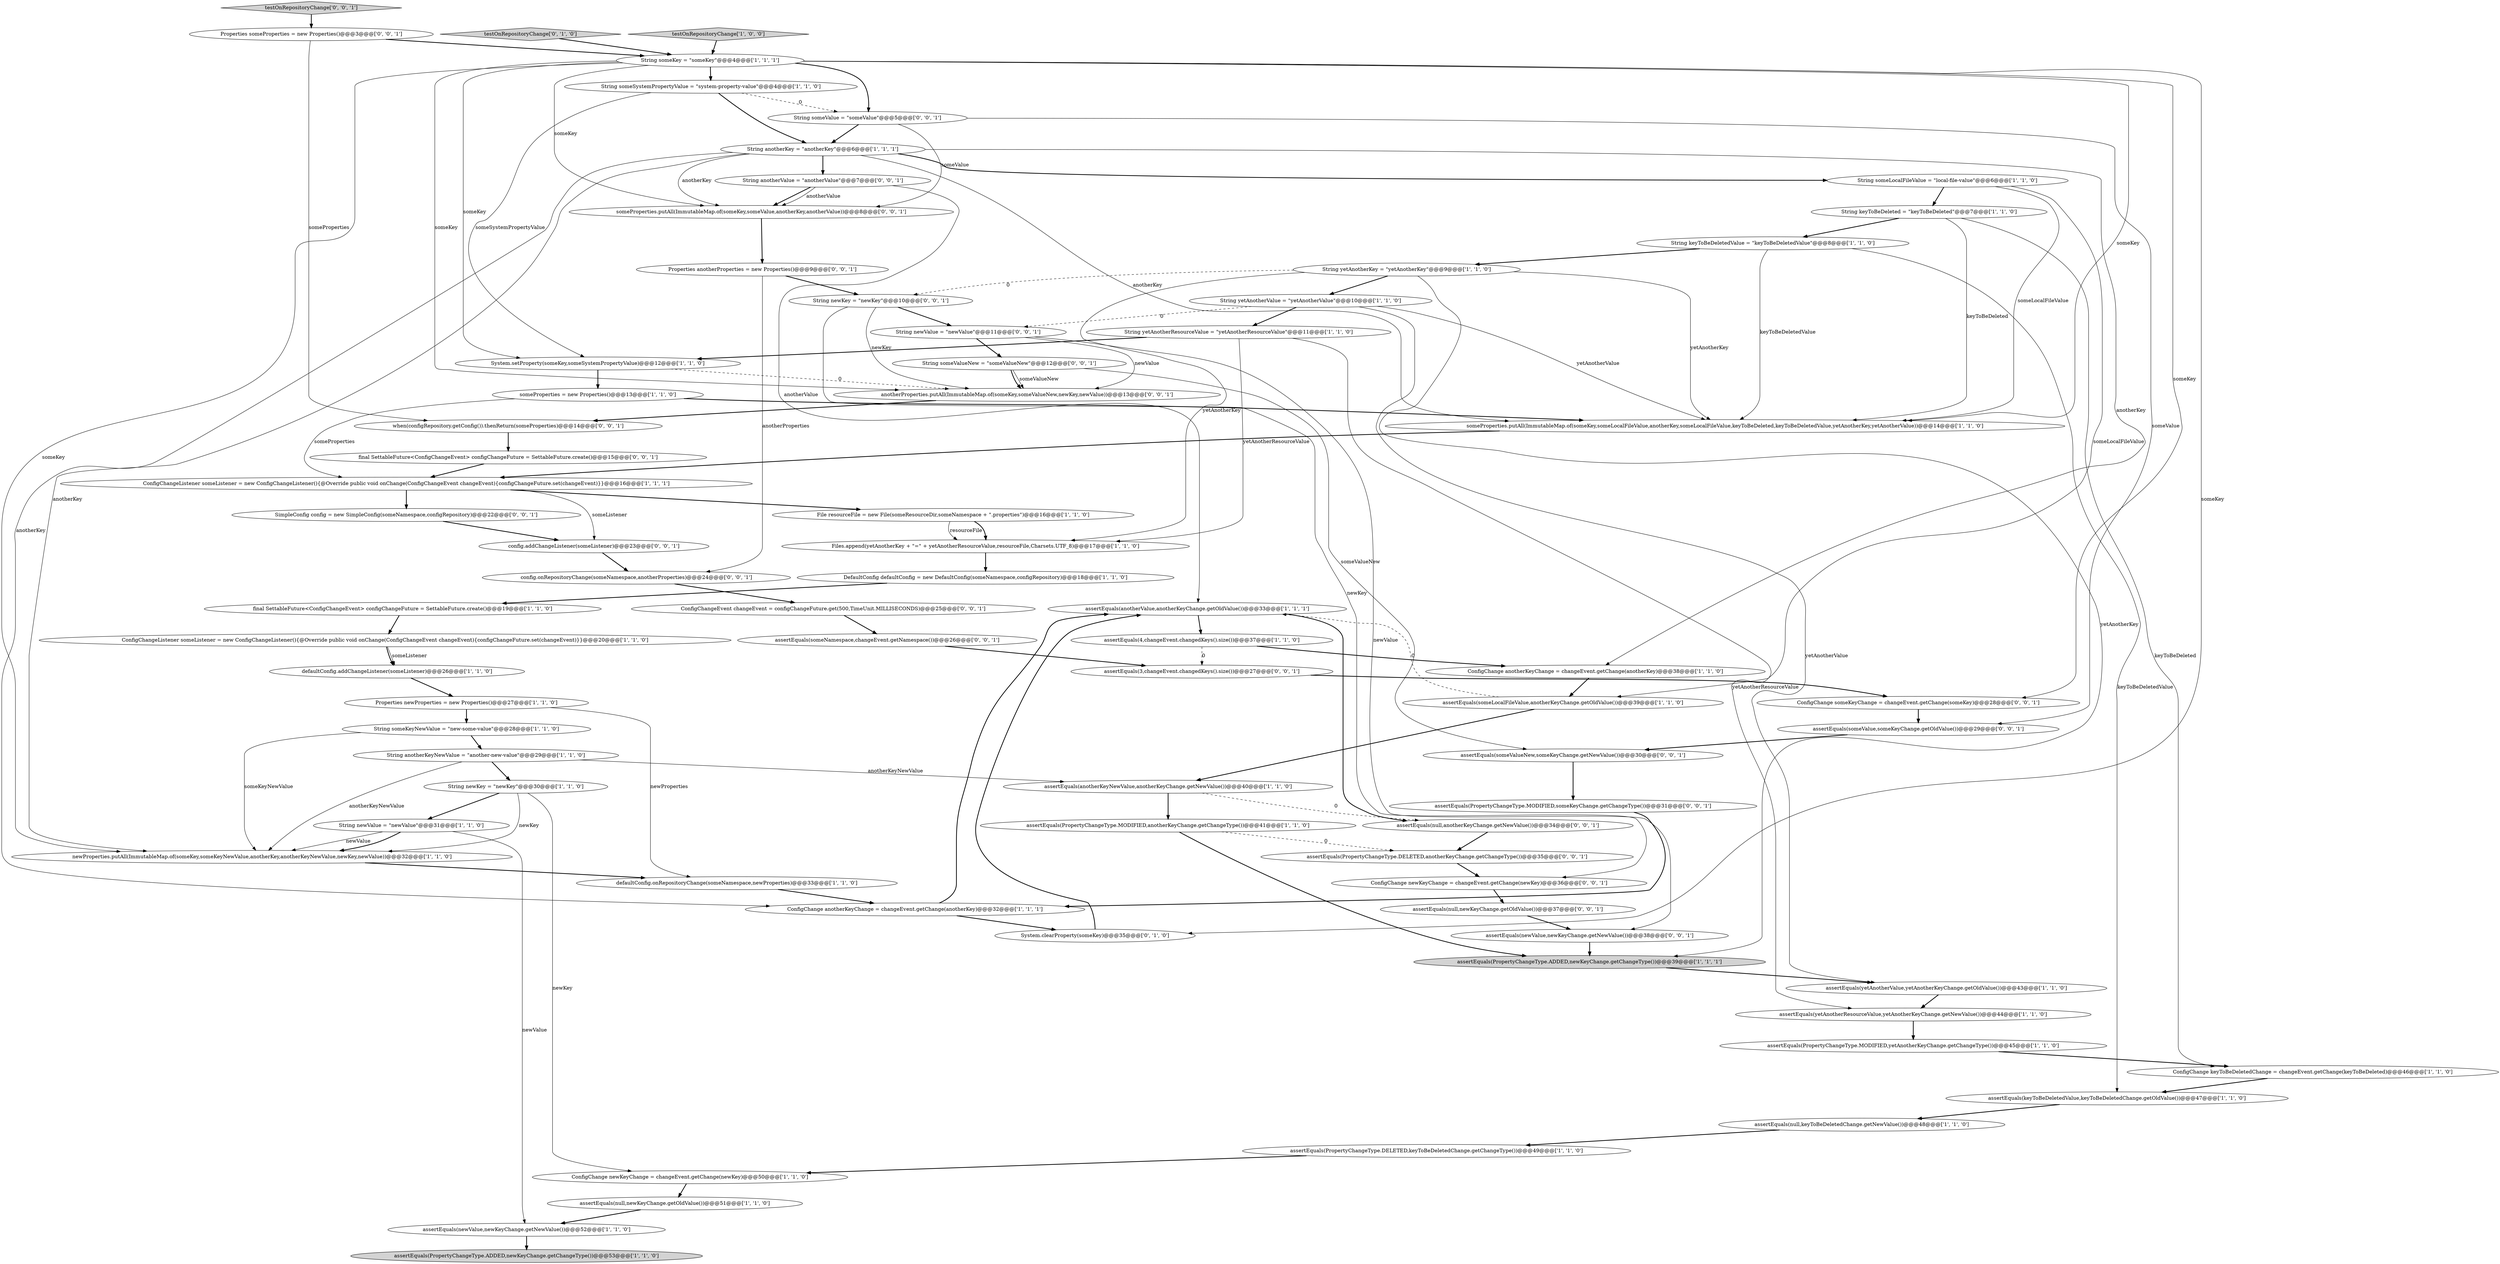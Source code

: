 digraph {
40 [style = filled, label = "assertEquals(anotherValue,anotherKeyChange.getOldValue())@@@33@@@['1', '1', '1']", fillcolor = white, shape = ellipse image = "AAA0AAABBB1BBB"];
42 [style = filled, label = "assertEquals(null,keyToBeDeletedChange.getNewValue())@@@48@@@['1', '1', '0']", fillcolor = white, shape = ellipse image = "AAA0AAABBB1BBB"];
54 [style = filled, label = "config.addChangeListener(someListener)@@@23@@@['0', '0', '1']", fillcolor = white, shape = ellipse image = "AAA0AAABBB3BBB"];
71 [style = filled, label = "assertEquals(someValue,someKeyChange.getOldValue())@@@29@@@['0', '0', '1']", fillcolor = white, shape = ellipse image = "AAA0AAABBB3BBB"];
58 [style = filled, label = "someProperties.putAll(ImmutableMap.of(someKey,someValue,anotherKey,anotherValue))@@@8@@@['0', '0', '1']", fillcolor = white, shape = ellipse image = "AAA0AAABBB3BBB"];
18 [style = filled, label = "final SettableFuture<ConfigChangeEvent> configChangeFuture = SettableFuture.create()@@@19@@@['1', '1', '0']", fillcolor = white, shape = ellipse image = "AAA0AAABBB1BBB"];
57 [style = filled, label = "String newKey = \"newKey\"@@@10@@@['0', '0', '1']", fillcolor = white, shape = ellipse image = "AAA0AAABBB3BBB"];
10 [style = filled, label = "defaultConfig.onRepositoryChange(someNamespace,newProperties)@@@33@@@['1', '1', '0']", fillcolor = white, shape = ellipse image = "AAA0AAABBB1BBB"];
45 [style = filled, label = "assertEquals(anotherKeyNewValue,anotherKeyChange.getNewValue())@@@40@@@['1', '1', '0']", fillcolor = white, shape = ellipse image = "AAA0AAABBB1BBB"];
66 [style = filled, label = "assertEquals(someNamespace,changeEvent.getNamespace())@@@26@@@['0', '0', '1']", fillcolor = white, shape = ellipse image = "AAA0AAABBB3BBB"];
67 [style = filled, label = "assertEquals(PropertyChangeType.MODIFIED,someKeyChange.getChangeType())@@@31@@@['0', '0', '1']", fillcolor = white, shape = ellipse image = "AAA0AAABBB3BBB"];
19 [style = filled, label = "assertEquals(4,changeEvent.changedKeys().size())@@@37@@@['1', '1', '0']", fillcolor = white, shape = ellipse image = "AAA0AAABBB1BBB"];
12 [style = filled, label = "String someKeyNewValue = \"new-some-value\"@@@28@@@['1', '1', '0']", fillcolor = white, shape = ellipse image = "AAA0AAABBB1BBB"];
2 [style = filled, label = "DefaultConfig defaultConfig = new DefaultConfig(someNamespace,configRepository)@@@18@@@['1', '1', '0']", fillcolor = white, shape = ellipse image = "AAA0AAABBB1BBB"];
7 [style = filled, label = "Files.append(yetAnotherKey + \"=\" + yetAnotherResourceValue,resourceFile,Charsets.UTF_8)@@@17@@@['1', '1', '0']", fillcolor = white, shape = ellipse image = "AAA0AAABBB1BBB"];
28 [style = filled, label = "Properties newProperties = new Properties()@@@27@@@['1', '1', '0']", fillcolor = white, shape = ellipse image = "AAA0AAABBB1BBB"];
17 [style = filled, label = "String yetAnotherResourceValue = \"yetAnotherResourceValue\"@@@11@@@['1', '1', '0']", fillcolor = white, shape = ellipse image = "AAA0AAABBB1BBB"];
26 [style = filled, label = "String yetAnotherKey = \"yetAnotherKey\"@@@9@@@['1', '1', '0']", fillcolor = white, shape = ellipse image = "AAA0AAABBB1BBB"];
29 [style = filled, label = "ConfigChangeListener someListener = new ConfigChangeListener(){@Override public void onChange(ConfigChangeEvent changeEvent){configChangeFuture.set(changeEvent)}}@@@20@@@['1', '1', '0']", fillcolor = white, shape = ellipse image = "AAA0AAABBB1BBB"];
4 [style = filled, label = "String anotherKeyNewValue = \"another-new-value\"@@@29@@@['1', '1', '0']", fillcolor = white, shape = ellipse image = "AAA0AAABBB1BBB"];
53 [style = filled, label = "String someValue = \"someValue\"@@@5@@@['0', '0', '1']", fillcolor = white, shape = ellipse image = "AAA0AAABBB3BBB"];
11 [style = filled, label = "assertEquals(null,newKeyChange.getOldValue())@@@51@@@['1', '1', '0']", fillcolor = white, shape = ellipse image = "AAA0AAABBB1BBB"];
27 [style = filled, label = "defaultConfig.addChangeListener(someListener)@@@26@@@['1', '1', '0']", fillcolor = white, shape = ellipse image = "AAA0AAABBB1BBB"];
5 [style = filled, label = "assertEquals(PropertyChangeType.DELETED,keyToBeDeletedChange.getChangeType())@@@49@@@['1', '1', '0']", fillcolor = white, shape = ellipse image = "AAA0AAABBB1BBB"];
21 [style = filled, label = "String yetAnotherValue = \"yetAnotherValue\"@@@10@@@['1', '1', '0']", fillcolor = white, shape = ellipse image = "AAA0AAABBB1BBB"];
44 [style = filled, label = "assertEquals(someLocalFileValue,anotherKeyChange.getOldValue())@@@39@@@['1', '1', '0']", fillcolor = white, shape = ellipse image = "AAA0AAABBB1BBB"];
9 [style = filled, label = "someProperties.putAll(ImmutableMap.of(someKey,someLocalFileValue,anotherKey,someLocalFileValue,keyToBeDeleted,keyToBeDeletedValue,yetAnotherKey,yetAnotherValue))@@@14@@@['1', '1', '0']", fillcolor = white, shape = ellipse image = "AAA0AAABBB1BBB"];
62 [style = filled, label = "testOnRepositoryChange['0', '0', '1']", fillcolor = lightgray, shape = diamond image = "AAA0AAABBB3BBB"];
35 [style = filled, label = "assertEquals(PropertyChangeType.ADDED,newKeyChange.getChangeType())@@@53@@@['1', '1', '0']", fillcolor = lightgray, shape = ellipse image = "AAA0AAABBB1BBB"];
68 [style = filled, label = "ConfigChangeEvent changeEvent = configChangeFuture.get(500,TimeUnit.MILLISECONDS)@@@25@@@['0', '0', '1']", fillcolor = white, shape = ellipse image = "AAA0AAABBB3BBB"];
13 [style = filled, label = "System.setProperty(someKey,someSystemPropertyValue)@@@12@@@['1', '1', '0']", fillcolor = white, shape = ellipse image = "AAA0AAABBB1BBB"];
50 [style = filled, label = "String newValue = \"newValue\"@@@11@@@['0', '0', '1']", fillcolor = white, shape = ellipse image = "AAA0AAABBB3BBB"];
0 [style = filled, label = "assertEquals(newValue,newKeyChange.getNewValue())@@@52@@@['1', '1', '0']", fillcolor = white, shape = ellipse image = "AAA0AAABBB1BBB"];
69 [style = filled, label = "Properties someProperties = new Properties()@@@3@@@['0', '0', '1']", fillcolor = white, shape = ellipse image = "AAA0AAABBB3BBB"];
14 [style = filled, label = "ConfigChange keyToBeDeletedChange = changeEvent.getChange(keyToBeDeleted)@@@46@@@['1', '1', '0']", fillcolor = white, shape = ellipse image = "AAA0AAABBB1BBB"];
20 [style = filled, label = "assertEquals(yetAnotherValue,yetAnotherKeyChange.getOldValue())@@@43@@@['1', '1', '0']", fillcolor = white, shape = ellipse image = "AAA0AAABBB1BBB"];
34 [style = filled, label = "String someLocalFileValue = \"local-file-value\"@@@6@@@['1', '1', '0']", fillcolor = white, shape = ellipse image = "AAA0AAABBB1BBB"];
16 [style = filled, label = "ConfigChangeListener someListener = new ConfigChangeListener(){@Override public void onChange(ConfigChangeEvent changeEvent){configChangeFuture.set(changeEvent)}}@@@16@@@['1', '1', '1']", fillcolor = white, shape = ellipse image = "AAA0AAABBB1BBB"];
23 [style = filled, label = "ConfigChange anotherKeyChange = changeEvent.getChange(anotherKey)@@@38@@@['1', '1', '0']", fillcolor = white, shape = ellipse image = "AAA0AAABBB1BBB"];
60 [style = filled, label = "assertEquals(PropertyChangeType.DELETED,anotherKeyChange.getChangeType())@@@35@@@['0', '0', '1']", fillcolor = white, shape = ellipse image = "AAA0AAABBB3BBB"];
31 [style = filled, label = "String anotherKey = \"anotherKey\"@@@6@@@['1', '1', '1']", fillcolor = white, shape = ellipse image = "AAA0AAABBB1BBB"];
24 [style = filled, label = "assertEquals(PropertyChangeType.MODIFIED,yetAnotherKeyChange.getChangeType())@@@45@@@['1', '1', '0']", fillcolor = white, shape = ellipse image = "AAA0AAABBB1BBB"];
38 [style = filled, label = "File resourceFile = new File(someResourceDir,someNamespace + \".properties\")@@@16@@@['1', '1', '0']", fillcolor = white, shape = ellipse image = "AAA0AAABBB1BBB"];
64 [style = filled, label = "config.onRepositoryChange(someNamespace,anotherProperties)@@@24@@@['0', '0', '1']", fillcolor = white, shape = ellipse image = "AAA0AAABBB3BBB"];
22 [style = filled, label = "someProperties = new Properties()@@@13@@@['1', '1', '0']", fillcolor = white, shape = ellipse image = "AAA0AAABBB1BBB"];
70 [style = filled, label = "ConfigChange newKeyChange = changeEvent.getChange(newKey)@@@36@@@['0', '0', '1']", fillcolor = white, shape = ellipse image = "AAA0AAABBB3BBB"];
30 [style = filled, label = "String keyToBeDeletedValue = \"keyToBeDeletedValue\"@@@8@@@['1', '1', '0']", fillcolor = white, shape = ellipse image = "AAA0AAABBB1BBB"];
37 [style = filled, label = "ConfigChange anotherKeyChange = changeEvent.getChange(anotherKey)@@@32@@@['1', '1', '1']", fillcolor = white, shape = ellipse image = "AAA0AAABBB1BBB"];
6 [style = filled, label = "String someSystemPropertyValue = \"system-property-value\"@@@4@@@['1', '1', '0']", fillcolor = white, shape = ellipse image = "AAA0AAABBB1BBB"];
51 [style = filled, label = "assertEquals(someValueNew,someKeyChange.getNewValue())@@@30@@@['0', '0', '1']", fillcolor = white, shape = ellipse image = "AAA0AAABBB3BBB"];
61 [style = filled, label = "final SettableFuture<ConfigChangeEvent> configChangeFuture = SettableFuture.create()@@@15@@@['0', '0', '1']", fillcolor = white, shape = ellipse image = "AAA0AAABBB3BBB"];
25 [style = filled, label = "String keyToBeDeleted = \"keyToBeDeleted\"@@@7@@@['1', '1', '0']", fillcolor = white, shape = ellipse image = "AAA0AAABBB1BBB"];
41 [style = filled, label = "String someKey = \"someKey\"@@@4@@@['1', '1', '1']", fillcolor = white, shape = ellipse image = "AAA0AAABBB1BBB"];
33 [style = filled, label = "assertEquals(PropertyChangeType.MODIFIED,anotherKeyChange.getChangeType())@@@41@@@['1', '1', '0']", fillcolor = white, shape = ellipse image = "AAA0AAABBB1BBB"];
55 [style = filled, label = "assertEquals(null,newKeyChange.getOldValue())@@@37@@@['0', '0', '1']", fillcolor = white, shape = ellipse image = "AAA0AAABBB3BBB"];
56 [style = filled, label = "String someValueNew = \"someValueNew\"@@@12@@@['0', '0', '1']", fillcolor = white, shape = ellipse image = "AAA0AAABBB3BBB"];
15 [style = filled, label = "assertEquals(yetAnotherResourceValue,yetAnotherKeyChange.getNewValue())@@@44@@@['1', '1', '0']", fillcolor = white, shape = ellipse image = "AAA0AAABBB1BBB"];
48 [style = filled, label = "ConfigChange someKeyChange = changeEvent.getChange(someKey)@@@28@@@['0', '0', '1']", fillcolor = white, shape = ellipse image = "AAA0AAABBB3BBB"];
8 [style = filled, label = "String newKey = \"newKey\"@@@30@@@['1', '1', '0']", fillcolor = white, shape = ellipse image = "AAA0AAABBB1BBB"];
65 [style = filled, label = "String anotherValue = \"anotherValue\"@@@7@@@['0', '0', '1']", fillcolor = white, shape = ellipse image = "AAA0AAABBB3BBB"];
46 [style = filled, label = "testOnRepositoryChange['0', '1', '0']", fillcolor = lightgray, shape = diamond image = "AAA0AAABBB2BBB"];
59 [style = filled, label = "anotherProperties.putAll(ImmutableMap.of(someKey,someValueNew,newKey,newValue))@@@13@@@['0', '0', '1']", fillcolor = white, shape = ellipse image = "AAA0AAABBB3BBB"];
73 [style = filled, label = "SimpleConfig config = new SimpleConfig(someNamespace,configRepository)@@@22@@@['0', '0', '1']", fillcolor = white, shape = ellipse image = "AAA0AAABBB3BBB"];
39 [style = filled, label = "assertEquals(PropertyChangeType.ADDED,newKeyChange.getChangeType())@@@39@@@['1', '1', '1']", fillcolor = lightgray, shape = ellipse image = "AAA0AAABBB1BBB"];
3 [style = filled, label = "testOnRepositoryChange['1', '0', '0']", fillcolor = lightgray, shape = diamond image = "AAA0AAABBB1BBB"];
36 [style = filled, label = "String newValue = \"newValue\"@@@31@@@['1', '1', '0']", fillcolor = white, shape = ellipse image = "AAA0AAABBB1BBB"];
49 [style = filled, label = "assertEquals(3,changeEvent.changedKeys().size())@@@27@@@['0', '0', '1']", fillcolor = white, shape = ellipse image = "AAA0AAABBB3BBB"];
32 [style = filled, label = "assertEquals(keyToBeDeletedValue,keyToBeDeletedChange.getOldValue())@@@47@@@['1', '1', '0']", fillcolor = white, shape = ellipse image = "AAA0AAABBB1BBB"];
72 [style = filled, label = "Properties anotherProperties = new Properties()@@@9@@@['0', '0', '1']", fillcolor = white, shape = ellipse image = "AAA0AAABBB3BBB"];
47 [style = filled, label = "System.clearProperty(someKey)@@@35@@@['0', '1', '0']", fillcolor = white, shape = ellipse image = "AAA1AAABBB2BBB"];
74 [style = filled, label = "assertEquals(newValue,newKeyChange.getNewValue())@@@38@@@['0', '0', '1']", fillcolor = white, shape = ellipse image = "AAA0AAABBB3BBB"];
63 [style = filled, label = "when(configRepository.getConfig()).thenReturn(someProperties)@@@14@@@['0', '0', '1']", fillcolor = white, shape = ellipse image = "AAA0AAABBB3BBB"];
1 [style = filled, label = "newProperties.putAll(ImmutableMap.of(someKey,someKeyNewValue,anotherKey,anotherKeyNewValue,newKey,newValue))@@@32@@@['1', '1', '0']", fillcolor = white, shape = ellipse image = "AAA0AAABBB1BBB"];
52 [style = filled, label = "assertEquals(null,anotherKeyChange.getNewValue())@@@34@@@['0', '0', '1']", fillcolor = white, shape = ellipse image = "AAA0AAABBB3BBB"];
43 [style = filled, label = "ConfigChange newKeyChange = changeEvent.getChange(newKey)@@@50@@@['1', '1', '0']", fillcolor = white, shape = ellipse image = "AAA0AAABBB1BBB"];
38->7 [style = solid, label="resourceFile"];
26->57 [style = dashed, label="0"];
34->44 [style = solid, label="someLocalFileValue"];
21->9 [style = solid, label="yetAnotherValue"];
43->11 [style = bold, label=""];
45->33 [style = bold, label=""];
14->32 [style = bold, label=""];
41->48 [style = solid, label="someKey"];
72->64 [style = solid, label="anotherProperties"];
71->51 [style = bold, label=""];
4->8 [style = bold, label=""];
12->1 [style = solid, label="someKeyNewValue"];
19->23 [style = bold, label=""];
36->1 [style = solid, label="newValue"];
16->38 [style = bold, label=""];
31->58 [style = solid, label="anotherKey"];
53->31 [style = bold, label=""];
65->58 [style = bold, label=""];
58->72 [style = bold, label=""];
41->53 [style = bold, label=""];
36->0 [style = solid, label="newValue"];
16->73 [style = bold, label=""];
68->66 [style = bold, label=""];
44->40 [style = dashed, label="0"];
17->13 [style = bold, label=""];
72->57 [style = bold, label=""];
6->13 [style = solid, label="someSystemPropertyValue"];
70->55 [style = bold, label=""];
28->10 [style = solid, label="newProperties"];
29->27 [style = solid, label="someListener"];
54->64 [style = bold, label=""];
34->25 [style = bold, label=""];
24->14 [style = bold, label=""];
31->37 [style = solid, label="anotherKey"];
57->59 [style = solid, label="newKey"];
31->34 [style = bold, label=""];
69->63 [style = solid, label="someProperties"];
21->20 [style = solid, label="yetAnotherValue"];
30->26 [style = bold, label=""];
10->37 [style = bold, label=""];
26->21 [style = bold, label=""];
65->40 [style = solid, label="anotherValue"];
1->10 [style = bold, label=""];
27->28 [style = bold, label=""];
63->61 [style = bold, label=""];
73->54 [style = bold, label=""];
40->52 [style = bold, label=""];
25->14 [style = solid, label="keyToBeDeleted"];
65->58 [style = solid, label="anotherValue"];
9->16 [style = bold, label=""];
64->68 [style = bold, label=""];
20->15 [style = bold, label=""];
56->59 [style = solid, label="someValueNew"];
22->16 [style = solid, label="someProperties"];
5->43 [style = bold, label=""];
48->71 [style = bold, label=""];
30->32 [style = solid, label="keyToBeDeletedValue"];
16->54 [style = solid, label="someListener"];
17->15 [style = solid, label="yetAnotherResourceValue"];
22->9 [style = bold, label=""];
42->5 [style = bold, label=""];
47->40 [style = bold, label=""];
34->9 [style = solid, label="someLocalFileValue"];
37->40 [style = bold, label=""];
38->7 [style = bold, label=""];
6->53 [style = dashed, label="0"];
51->67 [style = bold, label=""];
26->7 [style = solid, label="yetAnotherKey"];
46->41 [style = bold, label=""];
45->52 [style = dashed, label="0"];
61->16 [style = bold, label=""];
31->9 [style = solid, label="anotherKey"];
18->29 [style = bold, label=""];
57->50 [style = bold, label=""];
7->2 [style = bold, label=""];
29->27 [style = bold, label=""];
33->60 [style = dashed, label="0"];
8->36 [style = bold, label=""];
19->49 [style = dashed, label="0"];
41->9 [style = solid, label="someKey"];
41->13 [style = solid, label="someKey"];
50->74 [style = solid, label="newValue"];
11->0 [style = bold, label=""];
12->4 [style = bold, label=""];
56->51 [style = solid, label="someValueNew"];
15->24 [style = bold, label=""];
66->49 [style = bold, label=""];
53->71 [style = solid, label="someValue"];
26->9 [style = solid, label="yetAnotherKey"];
69->41 [style = bold, label=""];
32->42 [style = bold, label=""];
6->31 [style = bold, label=""];
67->37 [style = bold, label=""];
31->23 [style = solid, label="anotherKey"];
13->59 [style = dashed, label="0"];
4->1 [style = solid, label="anotherKeyNewValue"];
30->9 [style = solid, label="keyToBeDeletedValue"];
60->70 [style = bold, label=""];
49->48 [style = bold, label=""];
37->47 [style = bold, label=""];
55->74 [style = bold, label=""];
41->58 [style = solid, label="someKey"];
21->50 [style = dashed, label="0"];
8->43 [style = solid, label="newKey"];
23->44 [style = bold, label=""];
50->56 [style = bold, label=""];
41->47 [style = solid, label="someKey"];
53->58 [style = solid, label="someValue"];
28->12 [style = bold, label=""];
50->59 [style = solid, label="newValue"];
0->35 [style = bold, label=""];
41->6 [style = bold, label=""];
4->45 [style = solid, label="anotherKeyNewValue"];
41->1 [style = solid, label="someKey"];
39->20 [style = bold, label=""];
31->65 [style = bold, label=""];
62->69 [style = bold, label=""];
13->22 [style = bold, label=""];
21->17 [style = bold, label=""];
44->45 [style = bold, label=""];
41->59 [style = solid, label="someKey"];
59->63 [style = bold, label=""];
31->1 [style = solid, label="anotherKey"];
8->1 [style = solid, label="newKey"];
2->18 [style = bold, label=""];
74->39 [style = bold, label=""];
57->70 [style = solid, label="newKey"];
33->39 [style = bold, label=""];
17->7 [style = solid, label="yetAnotherResourceValue"];
56->59 [style = bold, label=""];
52->60 [style = bold, label=""];
36->1 [style = bold, label=""];
3->41 [style = bold, label=""];
40->19 [style = bold, label=""];
26->39 [style = solid, label="yetAnotherKey"];
25->30 [style = bold, label=""];
25->9 [style = solid, label="keyToBeDeleted"];
}
